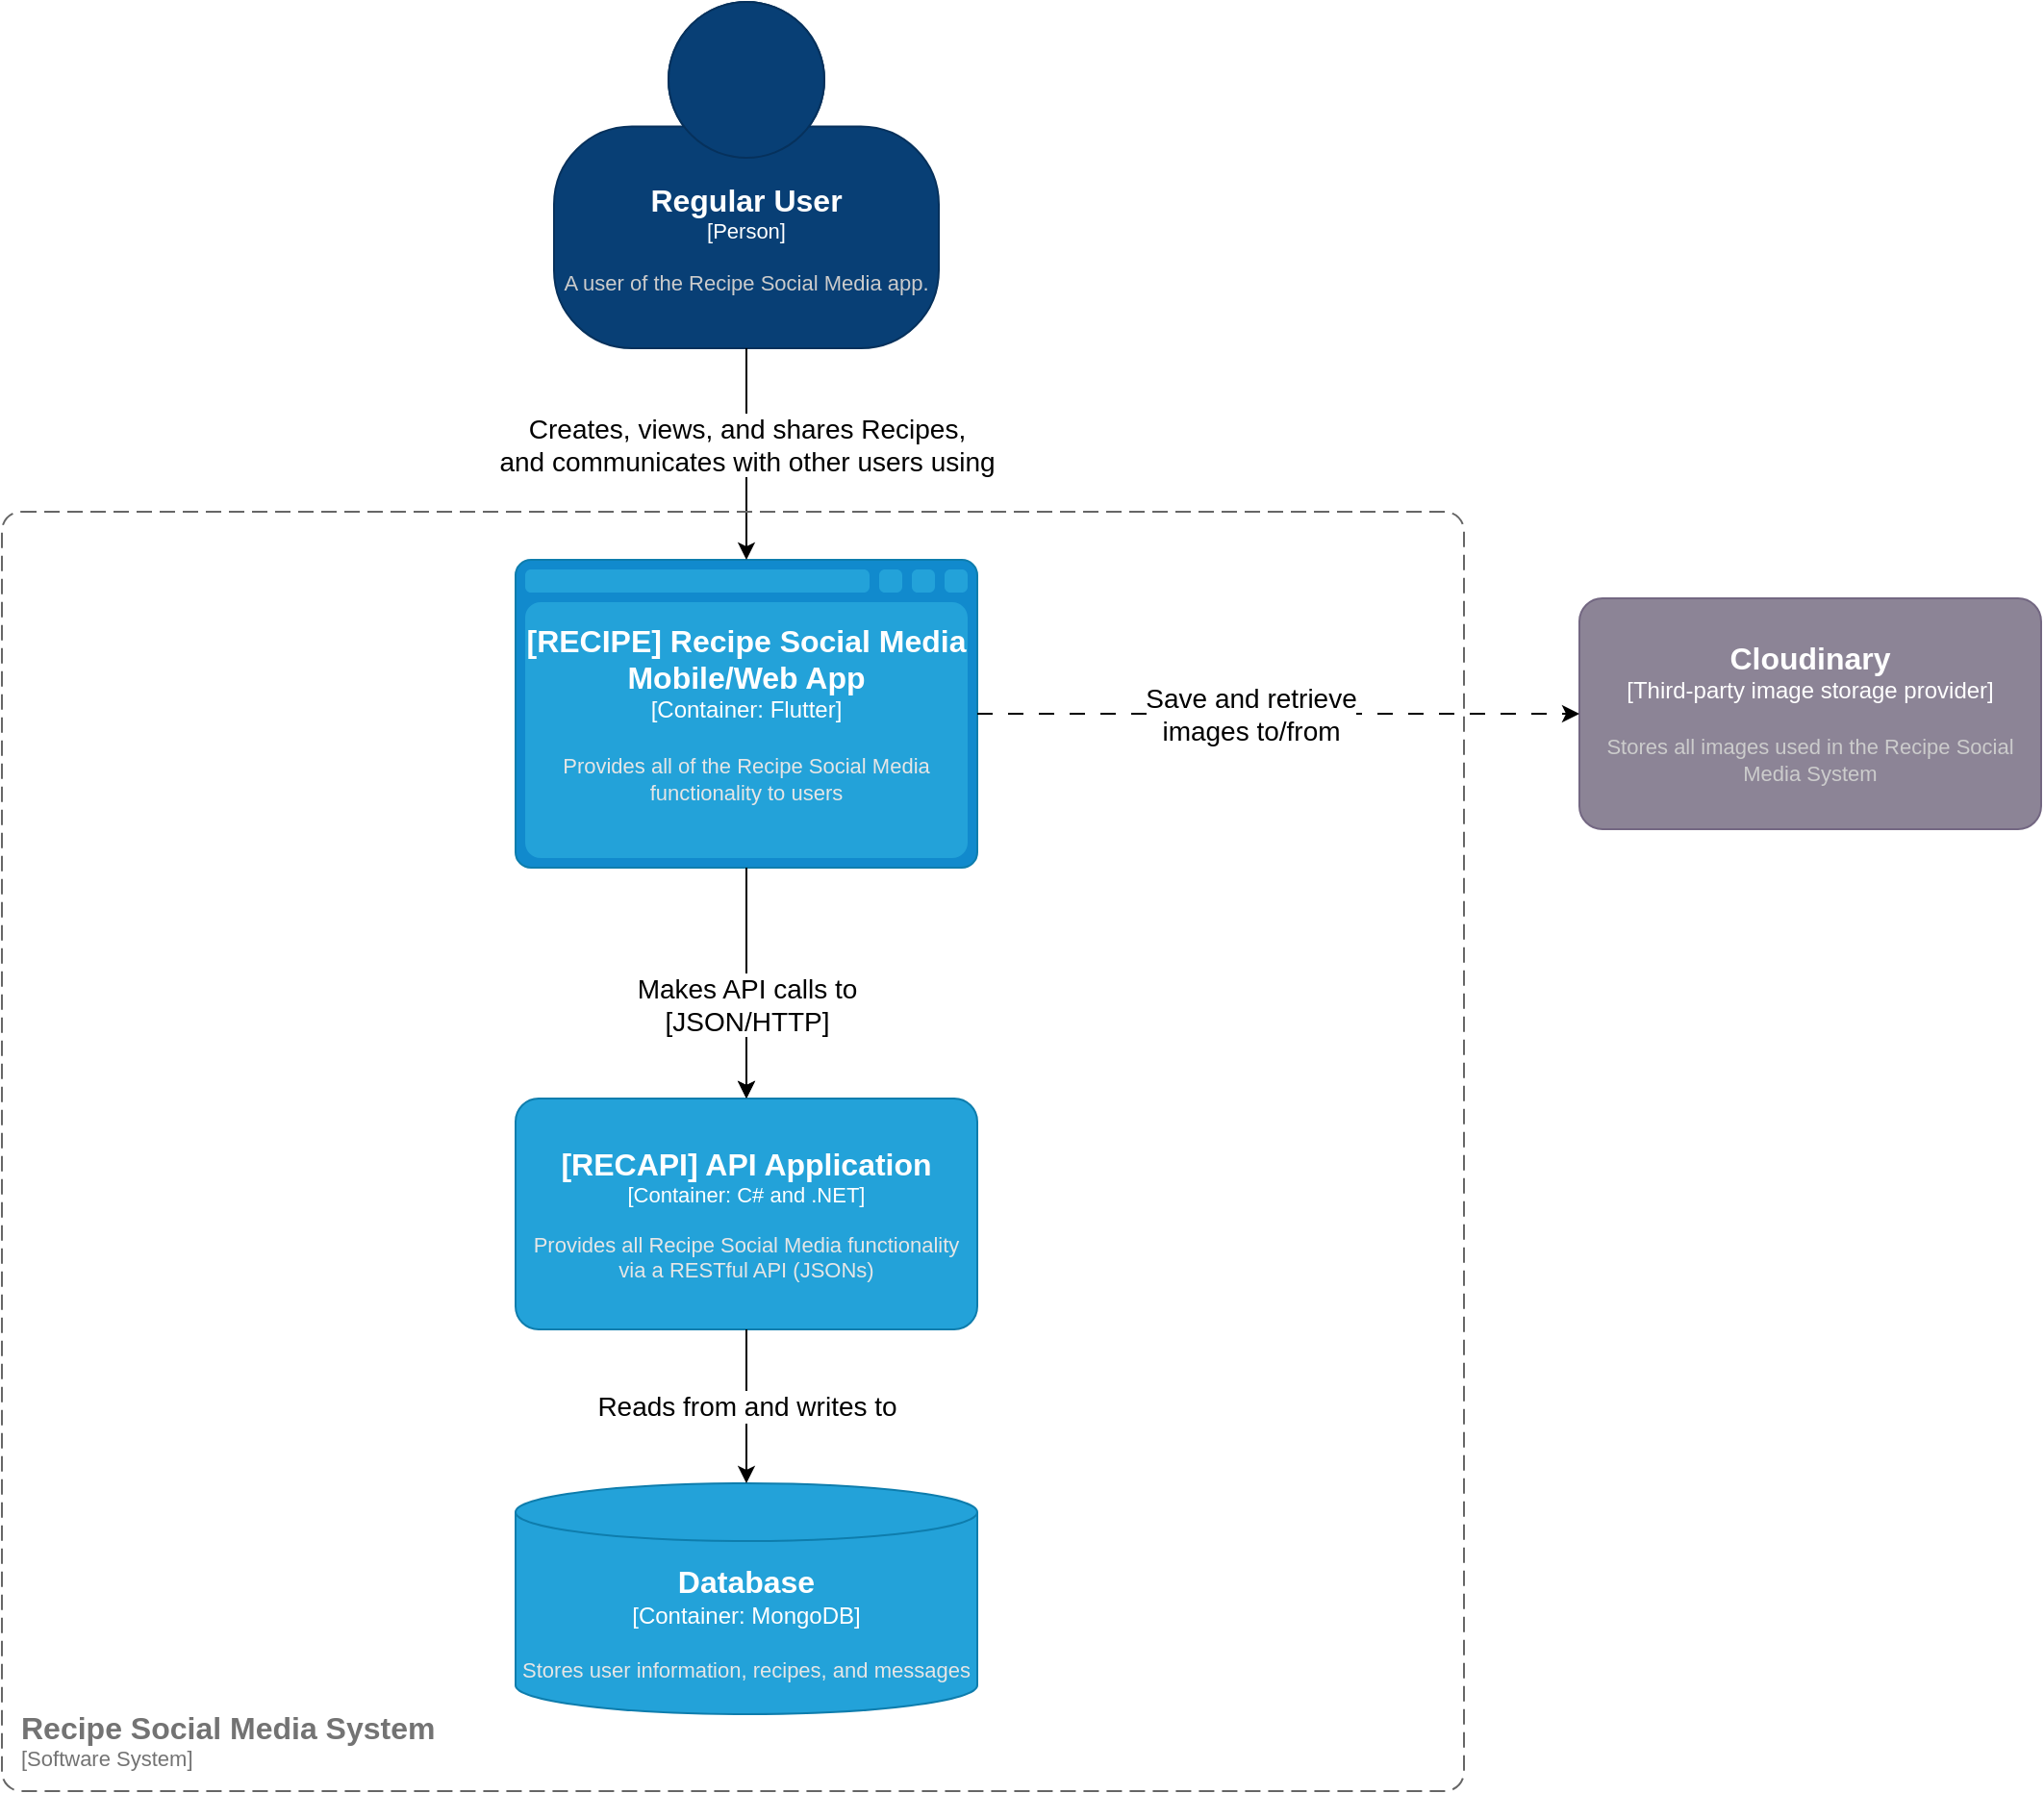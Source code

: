 <mxfile version="22.0.3" type="device">
  <diagram name="Page-1" id="9HRrxLPhDUyKfn-ots-8">
    <mxGraphModel dx="2074" dy="1204" grid="1" gridSize="10" guides="1" tooltips="1" connect="1" arrows="1" fold="1" page="1" pageScale="1" pageWidth="1654" pageHeight="1169" math="0" shadow="0">
      <root>
        <mxCell id="0" />
        <mxCell id="1" parent="0" />
        <mxCell id="g0PsKwAOe1t_g35rT8We-10" style="edgeStyle=orthogonalEdgeStyle;rounded=0;orthogonalLoop=1;jettySize=auto;html=1;entryX=0.5;entryY=0;entryDx=0;entryDy=0;entryPerimeter=0;" parent="1" source="g0PsKwAOe1t_g35rT8We-4" target="g0PsKwAOe1t_g35rT8We-8" edge="1">
          <mxGeometry relative="1" as="geometry" />
        </mxCell>
        <object placeholders="1" c4Name="Regular User" c4Type="Person" c4Description="A user of the Recipe Social Media app." label="&lt;font style=&quot;font-size: 16px&quot;&gt;&lt;b&gt;%c4Name%&lt;/b&gt;&lt;/font&gt;&lt;div&gt;[%c4Type%]&lt;/div&gt;&lt;br&gt;&lt;div&gt;&lt;font style=&quot;font-size: 11px&quot;&gt;&lt;font color=&quot;#cccccc&quot;&gt;%c4Description%&lt;/font&gt;&lt;/div&gt;" id="g0PsKwAOe1t_g35rT8We-1">
          <mxCell style="html=1;fontSize=11;dashed=0;whiteSpace=wrap;fillColor=#083F75;strokeColor=#06315C;fontColor=#ffffff;shape=mxgraph.c4.person2;align=center;metaEdit=1;points=[[0.5,0,0],[1,0.5,0],[1,0.75,0],[0.75,1,0],[0.5,1,0],[0.25,1,0],[0,0.75,0],[0,0.5,0]];resizable=0;" parent="1" vertex="1">
            <mxGeometry x="727" y="20" width="200" height="180" as="geometry" />
          </mxCell>
        </object>
        <object placeholders="1" c4Type="[RECIPE] Recipe Social Media Mobile/Web App" c4Container="Container" c4Technology="Flutter" c4Description="Provides all of the Recipe Social Media functionality to users" label="&lt;font style=&quot;font-size: 16px&quot;&gt;&lt;b&gt;%c4Type%&lt;/b&gt;&lt;/font&gt;&lt;div&gt;[%c4Container%:&amp;nbsp;%c4Technology%]&lt;/div&gt;&lt;br&gt;&lt;div&gt;&lt;font style=&quot;font-size: 11px&quot;&gt;&lt;font color=&quot;#E6E6E6&quot;&gt;%c4Description%&lt;/font&gt;&lt;/div&gt;" id="g0PsKwAOe1t_g35rT8We-4">
          <mxCell style="shape=mxgraph.c4.webBrowserContainer2;whiteSpace=wrap;html=1;boundedLbl=1;rounded=0;labelBackgroundColor=none;strokeColor=#118ACD;fillColor=#23A2D9;strokeColor=#118ACD;strokeColor2=#0E7DAD;fontSize=12;fontColor=#ffffff;align=center;metaEdit=1;points=[[0.5,0,0],[1,0.25,0],[1,0.5,0],[1,0.75,0],[0.5,1,0],[0,0.75,0],[0,0.5,0],[0,0.25,0]];resizable=0;" parent="1" vertex="1">
            <mxGeometry x="707" y="310" width="240" height="160" as="geometry" />
          </mxCell>
        </object>
        <mxCell id="g0PsKwAOe1t_g35rT8We-5" style="edgeStyle=orthogonalEdgeStyle;rounded=0;orthogonalLoop=1;jettySize=auto;html=1;entryX=0.5;entryY=0;entryDx=0;entryDy=0;entryPerimeter=0;exitX=0.5;exitY=1;exitDx=0;exitDy=0;exitPerimeter=0;" parent="1" source="g0PsKwAOe1t_g35rT8We-1" target="g0PsKwAOe1t_g35rT8We-4" edge="1">
          <mxGeometry relative="1" as="geometry">
            <mxPoint x="640" y="310" as="targetPoint" />
          </mxGeometry>
        </mxCell>
        <mxCell id="g0PsKwAOe1t_g35rT8We-7" value="Creates, views, and shares Recipes, &lt;br style=&quot;font-size: 14px;&quot;&gt;and communicates with other users using" style="edgeLabel;html=1;align=center;verticalAlign=middle;resizable=0;points=[];fontSize=14;" parent="g0PsKwAOe1t_g35rT8We-5" vertex="1" connectable="0">
          <mxGeometry x="-0.542" y="-1" relative="1" as="geometry">
            <mxPoint x="1" y="25" as="offset" />
          </mxGeometry>
        </mxCell>
        <object placeholders="1" c4Name="[RECAPI] API Application" c4Type="Container" c4Technology="C# and .NET" c4Description="Provides all Recipe Social Media functionality via a RESTful API (JSONs)" label="&lt;font style=&quot;font-size: 16px&quot;&gt;&lt;b&gt;%c4Name%&lt;/b&gt;&lt;/font&gt;&lt;div&gt;[%c4Type%: %c4Technology%]&lt;/div&gt;&lt;br&gt;&lt;div&gt;&lt;font style=&quot;font-size: 11px&quot;&gt;&lt;font color=&quot;#E6E6E6&quot;&gt;%c4Description%&lt;/font&gt;&lt;/div&gt;" id="g0PsKwAOe1t_g35rT8We-8">
          <mxCell style="rounded=1;whiteSpace=wrap;html=1;fontSize=11;labelBackgroundColor=none;fillColor=#23A2D9;fontColor=#ffffff;align=center;arcSize=10;strokeColor=#0E7DAD;metaEdit=1;resizable=0;points=[[0.25,0,0],[0.5,0,0],[0.75,0,0],[1,0.25,0],[1,0.5,0],[1,0.75,0],[0.75,1,0],[0.5,1,0],[0.25,1,0],[0,0.75,0],[0,0.5,0],[0,0.25,0]];" parent="1" vertex="1">
            <mxGeometry x="707" y="590" width="240" height="120" as="geometry" />
          </mxCell>
        </object>
        <mxCell id="g0PsKwAOe1t_g35rT8We-9" style="edgeStyle=orthogonalEdgeStyle;rounded=0;orthogonalLoop=1;jettySize=auto;html=1;entryX=0.5;entryY=0;entryDx=0;entryDy=0;entryPerimeter=0;exitX=0.5;exitY=1;exitDx=0;exitDy=0;exitPerimeter=0;" parent="1" source="g0PsKwAOe1t_g35rT8We-4" target="g0PsKwAOe1t_g35rT8We-8" edge="1">
          <mxGeometry relative="1" as="geometry">
            <mxPoint x="640" y="470" as="sourcePoint" />
          </mxGeometry>
        </mxCell>
        <mxCell id="g0PsKwAOe1t_g35rT8We-11" value="Makes API calls to&lt;br style=&quot;font-size: 14px;&quot;&gt;[JSON/HTTP]" style="edgeLabel;html=1;align=center;verticalAlign=middle;resizable=0;points=[];fontSize=14;" parent="g0PsKwAOe1t_g35rT8We-9" vertex="1" connectable="0">
          <mxGeometry x="0.507" y="1" relative="1" as="geometry">
            <mxPoint x="-1" y="-20" as="offset" />
          </mxGeometry>
        </mxCell>
        <object placeholders="1" c4Type="Database" c4Container="Container" c4Technology="MongoDB" c4Description="Stores user information, recipes, and messages" label="&lt;font style=&quot;font-size: 16px&quot;&gt;&lt;b&gt;%c4Type%&lt;/b&gt;&lt;/font&gt;&lt;div&gt;[%c4Container%:&amp;nbsp;%c4Technology%]&lt;/div&gt;&lt;br&gt;&lt;div&gt;&lt;font style=&quot;font-size: 11px&quot;&gt;&lt;font color=&quot;#E6E6E6&quot;&gt;%c4Description%&lt;/font&gt;&lt;/div&gt;" id="g0PsKwAOe1t_g35rT8We-12">
          <mxCell style="shape=cylinder3;size=15;whiteSpace=wrap;html=1;boundedLbl=1;rounded=0;labelBackgroundColor=none;fillColor=#23A2D9;fontSize=12;fontColor=#ffffff;align=center;strokeColor=#0E7DAD;metaEdit=1;points=[[0.5,0,0],[1,0.25,0],[1,0.5,0],[1,0.75,0],[0.5,1,0],[0,0.75,0],[0,0.5,0],[0,0.25,0]];resizable=0;" parent="1" vertex="1">
            <mxGeometry x="707" y="790" width="240" height="120" as="geometry" />
          </mxCell>
        </object>
        <mxCell id="g0PsKwAOe1t_g35rT8We-14" style="edgeStyle=orthogonalEdgeStyle;rounded=0;orthogonalLoop=1;jettySize=auto;html=1;entryX=0.5;entryY=0;entryDx=0;entryDy=0;entryPerimeter=0;" parent="1" source="g0PsKwAOe1t_g35rT8We-8" target="g0PsKwAOe1t_g35rT8We-12" edge="1">
          <mxGeometry relative="1" as="geometry" />
        </mxCell>
        <mxCell id="oHSIOXRSCMMzAOFIulHE-1" value="Reads from and writes to" style="edgeLabel;html=1;align=center;verticalAlign=middle;resizable=0;points=[];fontSize=14;" parent="g0PsKwAOe1t_g35rT8We-14" vertex="1" connectable="0">
          <mxGeometry x="-0.125" y="1" relative="1" as="geometry">
            <mxPoint x="-1" y="5" as="offset" />
          </mxGeometry>
        </mxCell>
        <object placeholders="1" c4Name="Recipe Social Media System" c4Type="ContainerScopeBoundary" c4Application="Software System" label="&lt;font style=&quot;font-size: 16px&quot;&gt;&lt;b&gt;&lt;div style=&quot;text-align: left&quot;&gt;%c4Name%&lt;/div&gt;&lt;/b&gt;&lt;/font&gt;&lt;div style=&quot;text-align: left&quot;&gt;[%c4Application%]&lt;/div&gt;" id="g0PsKwAOe1t_g35rT8We-15">
          <mxCell style="rounded=1;fontSize=11;whiteSpace=wrap;html=1;dashed=1;arcSize=20;fillColor=none;strokeColor=#666666;fontColor=#737373;labelBackgroundColor=none;align=left;verticalAlign=bottom;labelBorderColor=none;spacingTop=0;spacing=10;dashPattern=8 4;metaEdit=1;rotatable=0;perimeter=rectanglePerimeter;labelPadding=0;allowArrows=0;connectable=0;expand=0;recursiveResize=0;editable=1;pointerEvents=0;absoluteArcSize=1;points=[[0.25,0,0],[0.5,0,0],[0.75,0,0],[1,0.25,0],[1,0.5,0],[1,0.75,0],[0.75,1,0],[0.5,1,0],[0.25,1,0],[0,0.75,0],[0,0.5,0],[0,0.25,0]];" parent="1" vertex="1">
            <mxGeometry x="440" y="285" width="760" height="665" as="geometry" />
          </mxCell>
        </object>
        <object placeholders="1" c4Name="Cloudinary" c4Type="Third-party image storage provider" c4Description="Stores all images used in the Recipe Social Media System" label="&lt;font style=&quot;font-size: 16px&quot;&gt;&lt;b&gt;%c4Name%&lt;/b&gt;&lt;/font&gt;&lt;div&gt;[%c4Type%]&lt;/div&gt;&lt;br&gt;&lt;div&gt;&lt;font style=&quot;font-size: 11px&quot;&gt;&lt;font color=&quot;#cccccc&quot;&gt;%c4Description%&lt;/font&gt;&lt;/div&gt;" id="g0PsKwAOe1t_g35rT8We-16">
          <mxCell style="rounded=1;whiteSpace=wrap;html=1;labelBackgroundColor=none;fillColor=#8C8496;fontColor=#ffffff;align=center;arcSize=10;strokeColor=#736782;metaEdit=1;resizable=0;points=[[0.25,0,0],[0.5,0,0],[0.75,0,0],[1,0.25,0],[1,0.5,0],[1,0.75,0],[0.75,1,0],[0.5,1,0],[0.25,1,0],[0,0.75,0],[0,0.5,0],[0,0.25,0]];" parent="1" vertex="1">
            <mxGeometry x="1260" y="330" width="240" height="120" as="geometry" />
          </mxCell>
        </object>
        <mxCell id="g0PsKwAOe1t_g35rT8We-17" style="edgeStyle=orthogonalEdgeStyle;rounded=0;orthogonalLoop=1;jettySize=auto;html=1;entryX=0;entryY=0.5;entryDx=0;entryDy=0;entryPerimeter=0;dashed=1;dashPattern=8 8;" parent="1" source="g0PsKwAOe1t_g35rT8We-4" target="g0PsKwAOe1t_g35rT8We-16" edge="1">
          <mxGeometry relative="1" as="geometry" />
        </mxCell>
        <mxCell id="g0PsKwAOe1t_g35rT8We-18" value="Save and retrieve &lt;br&gt;images to/from" style="edgeLabel;html=1;align=center;verticalAlign=middle;resizable=0;points=[];fontSize=14;" parent="g0PsKwAOe1t_g35rT8We-17" vertex="1" connectable="0">
          <mxGeometry x="-0.093" y="-1" relative="1" as="geometry">
            <mxPoint y="-1" as="offset" />
          </mxGeometry>
        </mxCell>
      </root>
    </mxGraphModel>
  </diagram>
</mxfile>
